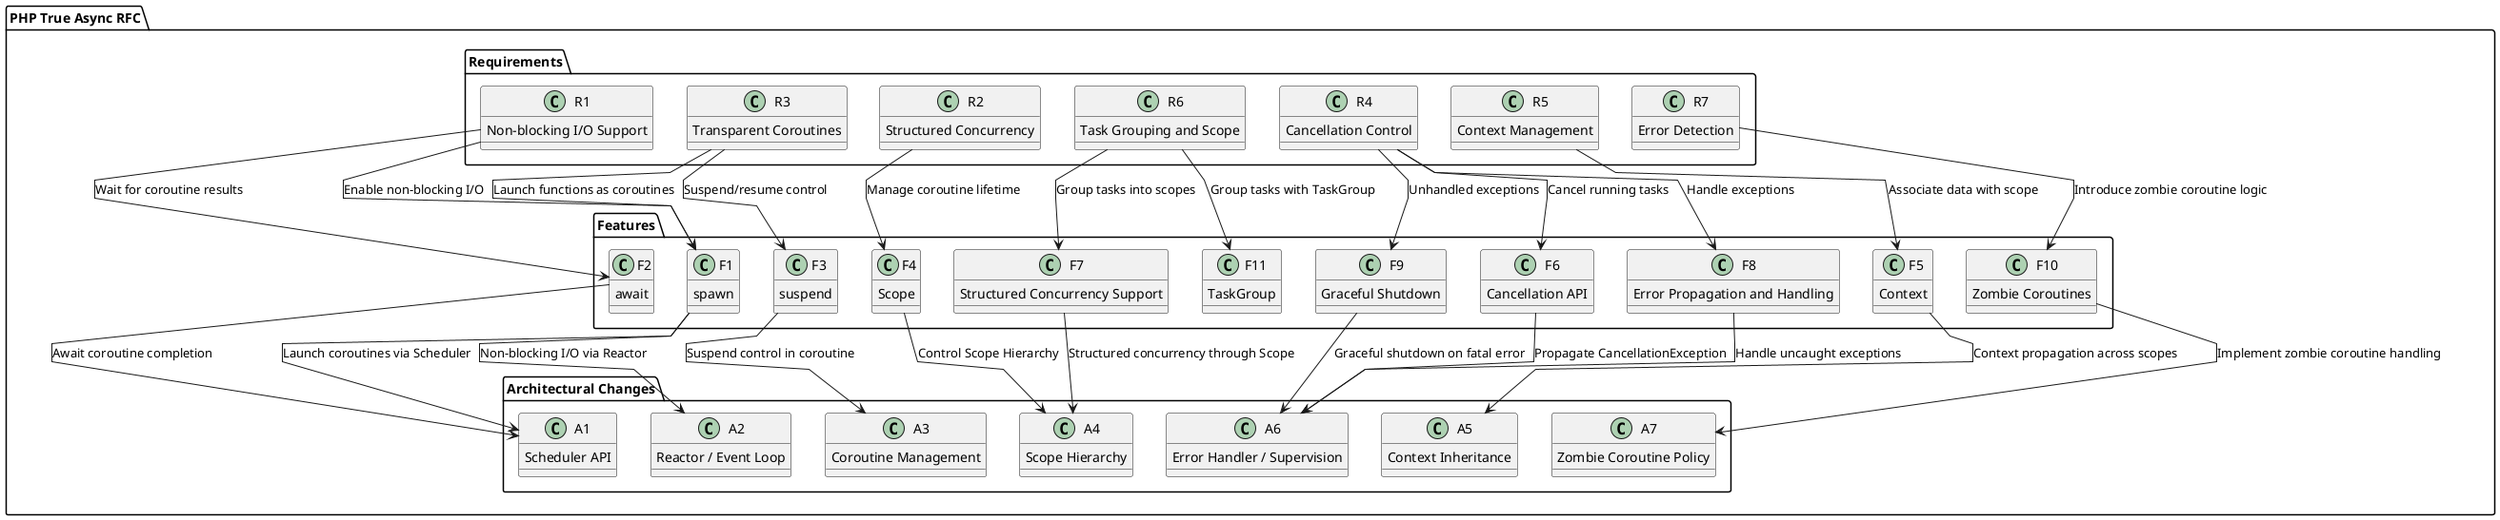 @startuml

skinparam linetype polyline

' Define the main packages
package "PHP True Async RFC" {
    package "Requirements" {
        R1 : Non-blocking I/O Support
        R2 : Structured Concurrency
        R3 : Transparent Coroutines
        R4 : Cancellation Control
        R5 : Context Management
        R6 : Task Grouping and Scope
        R7 : Error Detection
    }

    package "Features" {
        F1 : spawn
        F2 : await
        F3 : suspend
        F4 : Scope
        F5 : Context
        F6 : Cancellation API
        F7 : Structured Concurrency Support
        F8 : Error Propagation and Handling
        F9 : Graceful Shutdown
        F10 : Zombie Coroutines
        F11 : TaskGroup
    }

    package "Architectural Changes" {
        A1 : Scheduler API
        A2 : Reactor / Event Loop
        A3 : Coroutine Management
        A4 : Scope Hierarchy
        A5 : Context Inheritance
        A6 : Error Handler / Supervision
        A7 : Zombie Coroutine Policy
    }
}

' Define relationships from Requirements to Features
R1 --> F1 : Enable non-blocking I/O
R1 --> F2 : Wait for coroutine results
R2 --> F4 : Manage coroutine lifetime
R3 --> F1 : Launch functions as coroutines
R3 --> F3 : Suspend/resume control
R4 --> F6 : Cancel running tasks
R4 --> F9 : Unhandled exceptions
R4 --> F8 : Handle exceptions
R5 --> F5 : Associate data with scope
R6 --> F7 : Group tasks into scopes
R6 --> F11 : Group tasks with TaskGroup
R7 --> F10 : Introduce zombie coroutine logic

' Define relationships from Features to Architectural Changes
F1 --> A1 : Launch coroutines via Scheduler
F1 --> A2 : Non-blocking I/O via Reactor
F2 --> A1 : Await coroutine completion
F3 --> A3 : Suspend control in coroutine
F4 --> A4 : Control Scope Hierarchy
F5 --> A5 : Context propagation across scopes
F6 --> A6 : Propagate CancellationException
F7 --> A4 : Structured concurrency through Scope
F8 --> A6 : Handle uncaught exceptions
F9 --> A6 : Graceful shutdown on fatal error
F10 --> A7 : Implement zombie coroutine handling

@enduml
